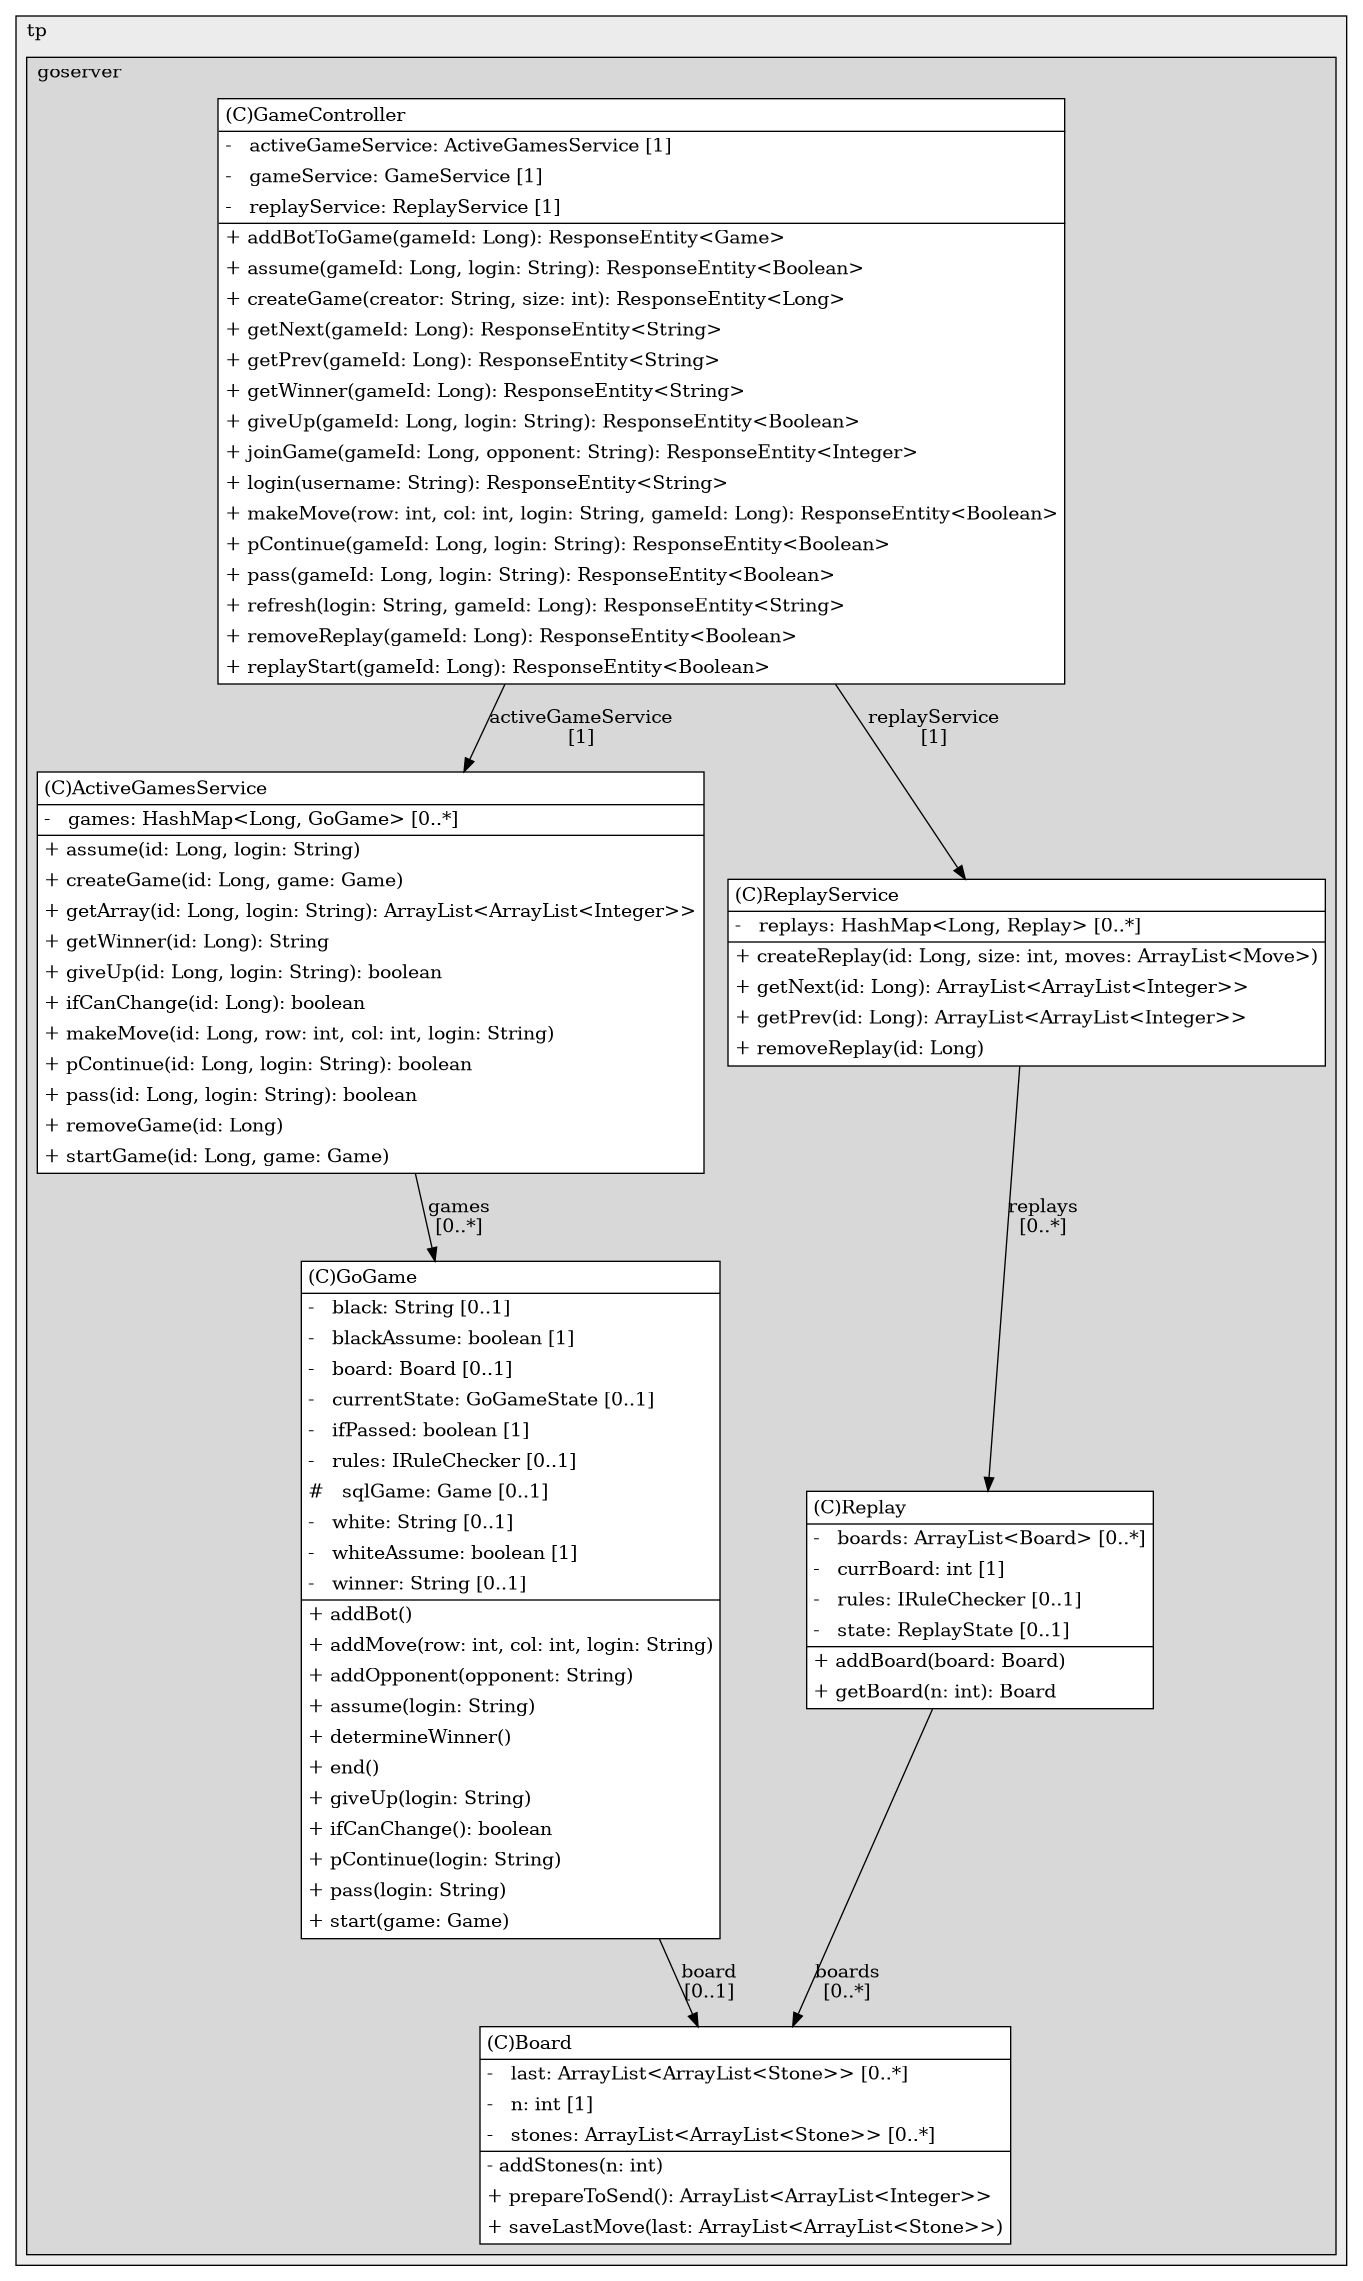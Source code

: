 @startuml

/' diagram meta data start
config=StructureConfiguration;
{
  "projectClassification": {
    "searchMode": "OpenProject", // OpenProject, AllProjects
    "includedProjects": "",
    "pathEndKeywords": "*.impl",
    "isClientPath": "",
    "isClientName": "",
    "isTestPath": "",
    "isTestName": "",
    "isMappingPath": "",
    "isMappingName": "",
    "isDataAccessPath": "",
    "isDataAccessName": "",
    "isDataStructurePath": "",
    "isDataStructureName": "",
    "isInterfaceStructuresPath": "",
    "isInterfaceStructuresName": "",
    "isEntryPointPath": "",
    "isEntryPointName": "",
    "treatFinalFieldsAsMandatory": false
  },
  "graphRestriction": {
    "classPackageExcludeFilter": "",
    "classPackageIncludeFilter": "",
    "classNameExcludeFilter": "",
    "classNameIncludeFilter": "",
    "methodNameExcludeFilter": "",
    "methodNameIncludeFilter": "",
    "removeByInheritance": "", // inheritance/annotation based filtering is done in a second step
    "removeByAnnotation": "",
    "removeByClassPackage": "", // cleanup the graph after inheritance/annotation based filtering is done
    "removeByClassName": "",
    "cutMappings": false,
    "cutEnum": true,
    "cutTests": true,
    "cutClient": true,
    "cutDataAccess": false,
    "cutInterfaceStructures": false,
    "cutDataStructures": false,
    "cutGetterAndSetter": true,
    "cutConstructors": true
  },
  "graphTraversal": {
    "forwardDepth": 3,
    "backwardDepth": 3,
    "classPackageExcludeFilter": "",
    "classPackageIncludeFilter": "",
    "classNameExcludeFilter": "",
    "classNameIncludeFilter": "",
    "methodNameExcludeFilter": "",
    "methodNameIncludeFilter": "",
    "hideMappings": false,
    "hideDataStructures": false,
    "hidePrivateMethods": true,
    "hideInterfaceCalls": true, // indirection: implementation -> interface (is hidden) -> implementation
    "onlyShowApplicationEntryPoints": false, // root node is included
    "useMethodCallsForStructureDiagram": "ForwardOnly" // ForwardOnly, BothDirections, No
  },
  "details": {
    "aggregation": "GroupByClass", // ByClass, GroupByClass, None
    "showClassGenericTypes": true,
    "showMethods": true,
    "showMethodParameterNames": true,
    "showMethodParameterTypes": true,
    "showMethodReturnType": true,
    "showPackageLevels": 2,
    "showDetailedClassStructure": true
  },
  "rootClass": "com.tp.goserver.Board",
  "extensionCallbackMethod": "" // qualified.class.name#methodName - signature: public static String method(String)
}
diagram meta data end '/



digraph g {
    rankdir="TB"
    splines=polyline
    

'nodes 
subgraph cluster_3708 { 
   	label=tp
	labeljust=l
	fillcolor="#ececec"
	style=filled
   
   subgraph cluster_2122490531 { 
   	label=goserver
	labeljust=l
	fillcolor="#d8d8d8"
	style=filled
   
   ActiveGamesService540499056[
	label=<<TABLE BORDER="1" CELLBORDER="0" CELLPADDING="4" CELLSPACING="0">
<TR><TD ALIGN="LEFT" >(C)ActiveGamesService</TD></TR>
<HR/>
<TR><TD ALIGN="LEFT" >-   games: HashMap&lt;Long, GoGame&gt; [0..*]</TD></TR>
<HR/>
<TR><TD ALIGN="LEFT" >+ assume(id: Long, login: String)</TD></TR>
<TR><TD ALIGN="LEFT" >+ createGame(id: Long, game: Game)</TD></TR>
<TR><TD ALIGN="LEFT" >+ getArray(id: Long, login: String): ArrayList&lt;ArrayList&lt;Integer&gt;&gt;</TD></TR>
<TR><TD ALIGN="LEFT" >+ getWinner(id: Long): String</TD></TR>
<TR><TD ALIGN="LEFT" >+ giveUp(id: Long, login: String): boolean</TD></TR>
<TR><TD ALIGN="LEFT" >+ ifCanChange(id: Long): boolean</TD></TR>
<TR><TD ALIGN="LEFT" >+ makeMove(id: Long, row: int, col: int, login: String)</TD></TR>
<TR><TD ALIGN="LEFT" >+ pContinue(id: Long, login: String): boolean</TD></TR>
<TR><TD ALIGN="LEFT" >+ pass(id: Long, login: String): boolean</TD></TR>
<TR><TD ALIGN="LEFT" >+ removeGame(id: Long)</TD></TR>
<TR><TD ALIGN="LEFT" >+ startGame(id: Long, game: Game)</TD></TR>
</TABLE>>
	style=filled
	margin=0
	shape=plaintext
	fillcolor="#FFFFFF"
];

Board540499056[
	label=<<TABLE BORDER="1" CELLBORDER="0" CELLPADDING="4" CELLSPACING="0">
<TR><TD ALIGN="LEFT" >(C)Board</TD></TR>
<HR/>
<TR><TD ALIGN="LEFT" >-   last: ArrayList&lt;ArrayList&lt;Stone&gt;&gt; [0..*]</TD></TR>
<TR><TD ALIGN="LEFT" >-   n: int [1]</TD></TR>
<TR><TD ALIGN="LEFT" >-   stones: ArrayList&lt;ArrayList&lt;Stone&gt;&gt; [0..*]</TD></TR>
<HR/>
<TR><TD ALIGN="LEFT" >- addStones(n: int)</TD></TR>
<TR><TD ALIGN="LEFT" >+ prepareToSend(): ArrayList&lt;ArrayList&lt;Integer&gt;&gt;</TD></TR>
<TR><TD ALIGN="LEFT" >+ saveLastMove(last: ArrayList&lt;ArrayList&lt;Stone&gt;&gt;)</TD></TR>
</TABLE>>
	style=filled
	margin=0
	shape=plaintext
	fillcolor="#FFFFFF"
];

GameController540499056[
	label=<<TABLE BORDER="1" CELLBORDER="0" CELLPADDING="4" CELLSPACING="0">
<TR><TD ALIGN="LEFT" >(C)GameController</TD></TR>
<HR/>
<TR><TD ALIGN="LEFT" >-   activeGameService: ActiveGamesService [1]</TD></TR>
<TR><TD ALIGN="LEFT" >-   gameService: GameService [1]</TD></TR>
<TR><TD ALIGN="LEFT" >-   replayService: ReplayService [1]</TD></TR>
<HR/>
<TR><TD ALIGN="LEFT" >+ addBotToGame(gameId: Long): ResponseEntity&lt;Game&gt;</TD></TR>
<TR><TD ALIGN="LEFT" >+ assume(gameId: Long, login: String): ResponseEntity&lt;Boolean&gt;</TD></TR>
<TR><TD ALIGN="LEFT" >+ createGame(creator: String, size: int): ResponseEntity&lt;Long&gt;</TD></TR>
<TR><TD ALIGN="LEFT" >+ getNext(gameId: Long): ResponseEntity&lt;String&gt;</TD></TR>
<TR><TD ALIGN="LEFT" >+ getPrev(gameId: Long): ResponseEntity&lt;String&gt;</TD></TR>
<TR><TD ALIGN="LEFT" >+ getWinner(gameId: Long): ResponseEntity&lt;String&gt;</TD></TR>
<TR><TD ALIGN="LEFT" >+ giveUp(gameId: Long, login: String): ResponseEntity&lt;Boolean&gt;</TD></TR>
<TR><TD ALIGN="LEFT" >+ joinGame(gameId: Long, opponent: String): ResponseEntity&lt;Integer&gt;</TD></TR>
<TR><TD ALIGN="LEFT" >+ login(username: String): ResponseEntity&lt;String&gt;</TD></TR>
<TR><TD ALIGN="LEFT" >+ makeMove(row: int, col: int, login: String, gameId: Long): ResponseEntity&lt;Boolean&gt;</TD></TR>
<TR><TD ALIGN="LEFT" >+ pContinue(gameId: Long, login: String): ResponseEntity&lt;Boolean&gt;</TD></TR>
<TR><TD ALIGN="LEFT" >+ pass(gameId: Long, login: String): ResponseEntity&lt;Boolean&gt;</TD></TR>
<TR><TD ALIGN="LEFT" >+ refresh(login: String, gameId: Long): ResponseEntity&lt;String&gt;</TD></TR>
<TR><TD ALIGN="LEFT" >+ removeReplay(gameId: Long): ResponseEntity&lt;Boolean&gt;</TD></TR>
<TR><TD ALIGN="LEFT" >+ replayStart(gameId: Long): ResponseEntity&lt;Boolean&gt;</TD></TR>
</TABLE>>
	style=filled
	margin=0
	shape=plaintext
	fillcolor="#FFFFFF"
];

GoGame540499056[
	label=<<TABLE BORDER="1" CELLBORDER="0" CELLPADDING="4" CELLSPACING="0">
<TR><TD ALIGN="LEFT" >(C)GoGame</TD></TR>
<HR/>
<TR><TD ALIGN="LEFT" >-   black: String [0..1]</TD></TR>
<TR><TD ALIGN="LEFT" >-   blackAssume: boolean [1]</TD></TR>
<TR><TD ALIGN="LEFT" >-   board: Board [0..1]</TD></TR>
<TR><TD ALIGN="LEFT" >-   currentState: GoGameState [0..1]</TD></TR>
<TR><TD ALIGN="LEFT" >-   ifPassed: boolean [1]</TD></TR>
<TR><TD ALIGN="LEFT" >-   rules: IRuleChecker [0..1]</TD></TR>
<TR><TD ALIGN="LEFT" >#   sqlGame: Game [0..1]</TD></TR>
<TR><TD ALIGN="LEFT" >-   white: String [0..1]</TD></TR>
<TR><TD ALIGN="LEFT" >-   whiteAssume: boolean [1]</TD></TR>
<TR><TD ALIGN="LEFT" >-   winner: String [0..1]</TD></TR>
<HR/>
<TR><TD ALIGN="LEFT" >+ addBot()</TD></TR>
<TR><TD ALIGN="LEFT" >+ addMove(row: int, col: int, login: String)</TD></TR>
<TR><TD ALIGN="LEFT" >+ addOpponent(opponent: String)</TD></TR>
<TR><TD ALIGN="LEFT" >+ assume(login: String)</TD></TR>
<TR><TD ALIGN="LEFT" >+ determineWinner()</TD></TR>
<TR><TD ALIGN="LEFT" >+ end()</TD></TR>
<TR><TD ALIGN="LEFT" >+ giveUp(login: String)</TD></TR>
<TR><TD ALIGN="LEFT" >+ ifCanChange(): boolean</TD></TR>
<TR><TD ALIGN="LEFT" >+ pContinue(login: String)</TD></TR>
<TR><TD ALIGN="LEFT" >+ pass(login: String)</TD></TR>
<TR><TD ALIGN="LEFT" >+ start(game: Game)</TD></TR>
</TABLE>>
	style=filled
	margin=0
	shape=plaintext
	fillcolor="#FFFFFF"
];

Replay540499056[
	label=<<TABLE BORDER="1" CELLBORDER="0" CELLPADDING="4" CELLSPACING="0">
<TR><TD ALIGN="LEFT" >(C)Replay</TD></TR>
<HR/>
<TR><TD ALIGN="LEFT" >-   boards: ArrayList&lt;Board&gt; [0..*]</TD></TR>
<TR><TD ALIGN="LEFT" >-   currBoard: int [1]</TD></TR>
<TR><TD ALIGN="LEFT" >-   rules: IRuleChecker [0..1]</TD></TR>
<TR><TD ALIGN="LEFT" >-   state: ReplayState [0..1]</TD></TR>
<HR/>
<TR><TD ALIGN="LEFT" >+ addBoard(board: Board)</TD></TR>
<TR><TD ALIGN="LEFT" >+ getBoard(n: int): Board</TD></TR>
</TABLE>>
	style=filled
	margin=0
	shape=plaintext
	fillcolor="#FFFFFF"
];

ReplayService540499056[
	label=<<TABLE BORDER="1" CELLBORDER="0" CELLPADDING="4" CELLSPACING="0">
<TR><TD ALIGN="LEFT" >(C)ReplayService</TD></TR>
<HR/>
<TR><TD ALIGN="LEFT" >-   replays: HashMap&lt;Long, Replay&gt; [0..*]</TD></TR>
<HR/>
<TR><TD ALIGN="LEFT" >+ createReplay(id: Long, size: int, moves: ArrayList&lt;Move&gt;)</TD></TR>
<TR><TD ALIGN="LEFT" >+ getNext(id: Long): ArrayList&lt;ArrayList&lt;Integer&gt;&gt;</TD></TR>
<TR><TD ALIGN="LEFT" >+ getPrev(id: Long): ArrayList&lt;ArrayList&lt;Integer&gt;&gt;</TD></TR>
<TR><TD ALIGN="LEFT" >+ removeReplay(id: Long)</TD></TR>
</TABLE>>
	style=filled
	margin=0
	shape=plaintext
	fillcolor="#FFFFFF"
];
} 
} 

'edges    
ActiveGamesService540499056 -> GoGame540499056[label="games
[0..*]"];
GameController540499056 -> ActiveGamesService540499056[label="activeGameService
[1]"];
GameController540499056 -> ReplayService540499056[label="replayService
[1]"];
GoGame540499056 -> Board540499056[label="board
[0..1]"];
Replay540499056 -> Board540499056[label="boards
[0..*]"];
ReplayService540499056 -> Replay540499056[label="replays
[0..*]"];
    
}
@enduml